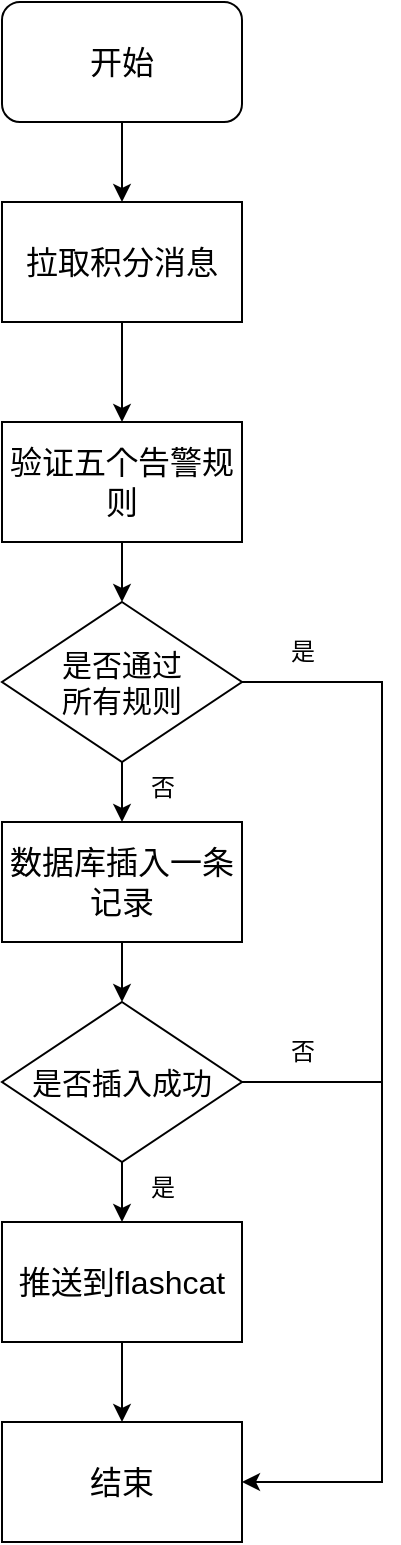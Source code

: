 <mxfile version="21.6.6" type="github">
  <diagram name="第 1 页" id="SnncVNtTezImk0GeRDh2">
    <mxGraphModel dx="1590" dy="843" grid="1" gridSize="10" guides="1" tooltips="1" connect="1" arrows="1" fold="1" page="1" pageScale="1" pageWidth="827" pageHeight="1169" math="0" shadow="0">
      <root>
        <mxCell id="0" />
        <mxCell id="1" parent="0" />
        <mxCell id="TBTOwLw8Omktt1c8GHsR-9" style="edgeStyle=orthogonalEdgeStyle;rounded=0;orthogonalLoop=1;jettySize=auto;html=1;entryX=0.5;entryY=0;entryDx=0;entryDy=0;" edge="1" parent="1" source="TBTOwLw8Omktt1c8GHsR-1" target="TBTOwLw8Omktt1c8GHsR-2">
          <mxGeometry relative="1" as="geometry" />
        </mxCell>
        <mxCell id="TBTOwLw8Omktt1c8GHsR-1" value="&lt;font style=&quot;font-size: 16px;&quot;&gt;开始&lt;/font&gt;" style="rounded=1;whiteSpace=wrap;html=1;" vertex="1" parent="1">
          <mxGeometry x="370" y="60" width="120" height="60" as="geometry" />
        </mxCell>
        <mxCell id="TBTOwLw8Omktt1c8GHsR-10" style="edgeStyle=orthogonalEdgeStyle;rounded=0;orthogonalLoop=1;jettySize=auto;html=1;entryX=0.5;entryY=0;entryDx=0;entryDy=0;" edge="1" parent="1" source="TBTOwLw8Omktt1c8GHsR-2" target="TBTOwLw8Omktt1c8GHsR-3">
          <mxGeometry relative="1" as="geometry" />
        </mxCell>
        <mxCell id="TBTOwLw8Omktt1c8GHsR-2" value="&lt;font style=&quot;font-size: 16px;&quot;&gt;拉取积分消息&lt;/font&gt;" style="rounded=0;whiteSpace=wrap;html=1;" vertex="1" parent="1">
          <mxGeometry x="370" y="160" width="120" height="60" as="geometry" />
        </mxCell>
        <mxCell id="TBTOwLw8Omktt1c8GHsR-11" style="edgeStyle=orthogonalEdgeStyle;rounded=0;orthogonalLoop=1;jettySize=auto;html=1;entryX=0.5;entryY=0;entryDx=0;entryDy=0;" edge="1" parent="1" source="TBTOwLw8Omktt1c8GHsR-3" target="TBTOwLw8Omktt1c8GHsR-4">
          <mxGeometry relative="1" as="geometry" />
        </mxCell>
        <mxCell id="TBTOwLw8Omktt1c8GHsR-3" value="&lt;font style=&quot;font-size: 16px;&quot;&gt;验证五个告警规则&lt;/font&gt;" style="rounded=0;whiteSpace=wrap;html=1;" vertex="1" parent="1">
          <mxGeometry x="370" y="270" width="120" height="60" as="geometry" />
        </mxCell>
        <mxCell id="TBTOwLw8Omktt1c8GHsR-12" style="edgeStyle=orthogonalEdgeStyle;rounded=0;orthogonalLoop=1;jettySize=auto;html=1;entryX=0.5;entryY=0;entryDx=0;entryDy=0;" edge="1" parent="1" source="TBTOwLw8Omktt1c8GHsR-4" target="TBTOwLw8Omktt1c8GHsR-5">
          <mxGeometry relative="1" as="geometry" />
        </mxCell>
        <mxCell id="TBTOwLw8Omktt1c8GHsR-19" style="edgeStyle=orthogonalEdgeStyle;rounded=0;orthogonalLoop=1;jettySize=auto;html=1;entryX=1;entryY=0.5;entryDx=0;entryDy=0;exitX=1;exitY=0.5;exitDx=0;exitDy=0;" edge="1" parent="1" source="TBTOwLw8Omktt1c8GHsR-4" target="TBTOwLw8Omktt1c8GHsR-16">
          <mxGeometry relative="1" as="geometry">
            <Array as="points">
              <mxPoint x="560" y="400" />
              <mxPoint x="560" y="800" />
            </Array>
          </mxGeometry>
        </mxCell>
        <mxCell id="TBTOwLw8Omktt1c8GHsR-4" value="&lt;font style=&quot;font-size: 15px;&quot;&gt;是否通过&lt;br&gt;所有规则&lt;/font&gt;" style="rhombus;whiteSpace=wrap;html=1;" vertex="1" parent="1">
          <mxGeometry x="370" y="360" width="120" height="80" as="geometry" />
        </mxCell>
        <mxCell id="TBTOwLw8Omktt1c8GHsR-13" style="edgeStyle=orthogonalEdgeStyle;rounded=0;orthogonalLoop=1;jettySize=auto;html=1;entryX=0.5;entryY=0;entryDx=0;entryDy=0;" edge="1" parent="1" source="TBTOwLw8Omktt1c8GHsR-5" target="TBTOwLw8Omktt1c8GHsR-7">
          <mxGeometry relative="1" as="geometry" />
        </mxCell>
        <mxCell id="TBTOwLw8Omktt1c8GHsR-5" value="&lt;span style=&quot;font-size: 16px;&quot;&gt;数据库插入一条记录&lt;/span&gt;" style="rounded=0;whiteSpace=wrap;html=1;" vertex="1" parent="1">
          <mxGeometry x="370" y="470" width="120" height="60" as="geometry" />
        </mxCell>
        <mxCell id="TBTOwLw8Omktt1c8GHsR-15" style="edgeStyle=orthogonalEdgeStyle;rounded=0;orthogonalLoop=1;jettySize=auto;html=1;entryX=0.5;entryY=0;entryDx=0;entryDy=0;" edge="1" parent="1" source="TBTOwLw8Omktt1c8GHsR-7" target="TBTOwLw8Omktt1c8GHsR-8">
          <mxGeometry relative="1" as="geometry" />
        </mxCell>
        <mxCell id="TBTOwLw8Omktt1c8GHsR-23" style="edgeStyle=orthogonalEdgeStyle;rounded=0;orthogonalLoop=1;jettySize=auto;html=1;endArrow=none;endFill=0;" edge="1" parent="1" source="TBTOwLw8Omktt1c8GHsR-7">
          <mxGeometry relative="1" as="geometry">
            <mxPoint x="560" y="600" as="targetPoint" />
          </mxGeometry>
        </mxCell>
        <mxCell id="TBTOwLw8Omktt1c8GHsR-7" value="&lt;font style=&quot;font-size: 15px;&quot;&gt;是否插入成功&lt;br&gt;&lt;/font&gt;" style="rhombus;whiteSpace=wrap;html=1;" vertex="1" parent="1">
          <mxGeometry x="370" y="560" width="120" height="80" as="geometry" />
        </mxCell>
        <mxCell id="TBTOwLw8Omktt1c8GHsR-17" style="edgeStyle=orthogonalEdgeStyle;rounded=0;orthogonalLoop=1;jettySize=auto;html=1;" edge="1" parent="1" source="TBTOwLw8Omktt1c8GHsR-8" target="TBTOwLw8Omktt1c8GHsR-16">
          <mxGeometry relative="1" as="geometry" />
        </mxCell>
        <mxCell id="TBTOwLw8Omktt1c8GHsR-8" value="&lt;font style=&quot;font-size: 16px;&quot;&gt;推送到flashcat&lt;/font&gt;" style="rounded=0;whiteSpace=wrap;html=1;" vertex="1" parent="1">
          <mxGeometry x="370" y="670" width="120" height="60" as="geometry" />
        </mxCell>
        <mxCell id="TBTOwLw8Omktt1c8GHsR-16" value="&lt;font style=&quot;font-size: 16px;&quot;&gt;结束&lt;/font&gt;" style="rounded=0;whiteSpace=wrap;html=1;" vertex="1" parent="1">
          <mxGeometry x="370" y="770" width="120" height="60" as="geometry" />
        </mxCell>
        <mxCell id="TBTOwLw8Omktt1c8GHsR-18" value="是" style="text;html=1;align=center;verticalAlign=middle;resizable=0;points=[];autosize=1;strokeColor=none;fillColor=none;" vertex="1" parent="1">
          <mxGeometry x="430" y="638" width="40" height="30" as="geometry" />
        </mxCell>
        <mxCell id="TBTOwLw8Omktt1c8GHsR-20" value="否" style="text;html=1;align=center;verticalAlign=middle;resizable=0;points=[];autosize=1;strokeColor=none;fillColor=none;" vertex="1" parent="1">
          <mxGeometry x="430" y="438" width="40" height="30" as="geometry" />
        </mxCell>
        <mxCell id="TBTOwLw8Omktt1c8GHsR-21" value="是" style="text;html=1;align=center;verticalAlign=middle;resizable=0;points=[];autosize=1;strokeColor=none;fillColor=none;" vertex="1" parent="1">
          <mxGeometry x="500" y="370" width="40" height="30" as="geometry" />
        </mxCell>
        <mxCell id="TBTOwLw8Omktt1c8GHsR-24" value="否" style="text;html=1;align=center;verticalAlign=middle;resizable=0;points=[];autosize=1;strokeColor=none;fillColor=none;" vertex="1" parent="1">
          <mxGeometry x="500" y="570" width="40" height="30" as="geometry" />
        </mxCell>
      </root>
    </mxGraphModel>
  </diagram>
</mxfile>
